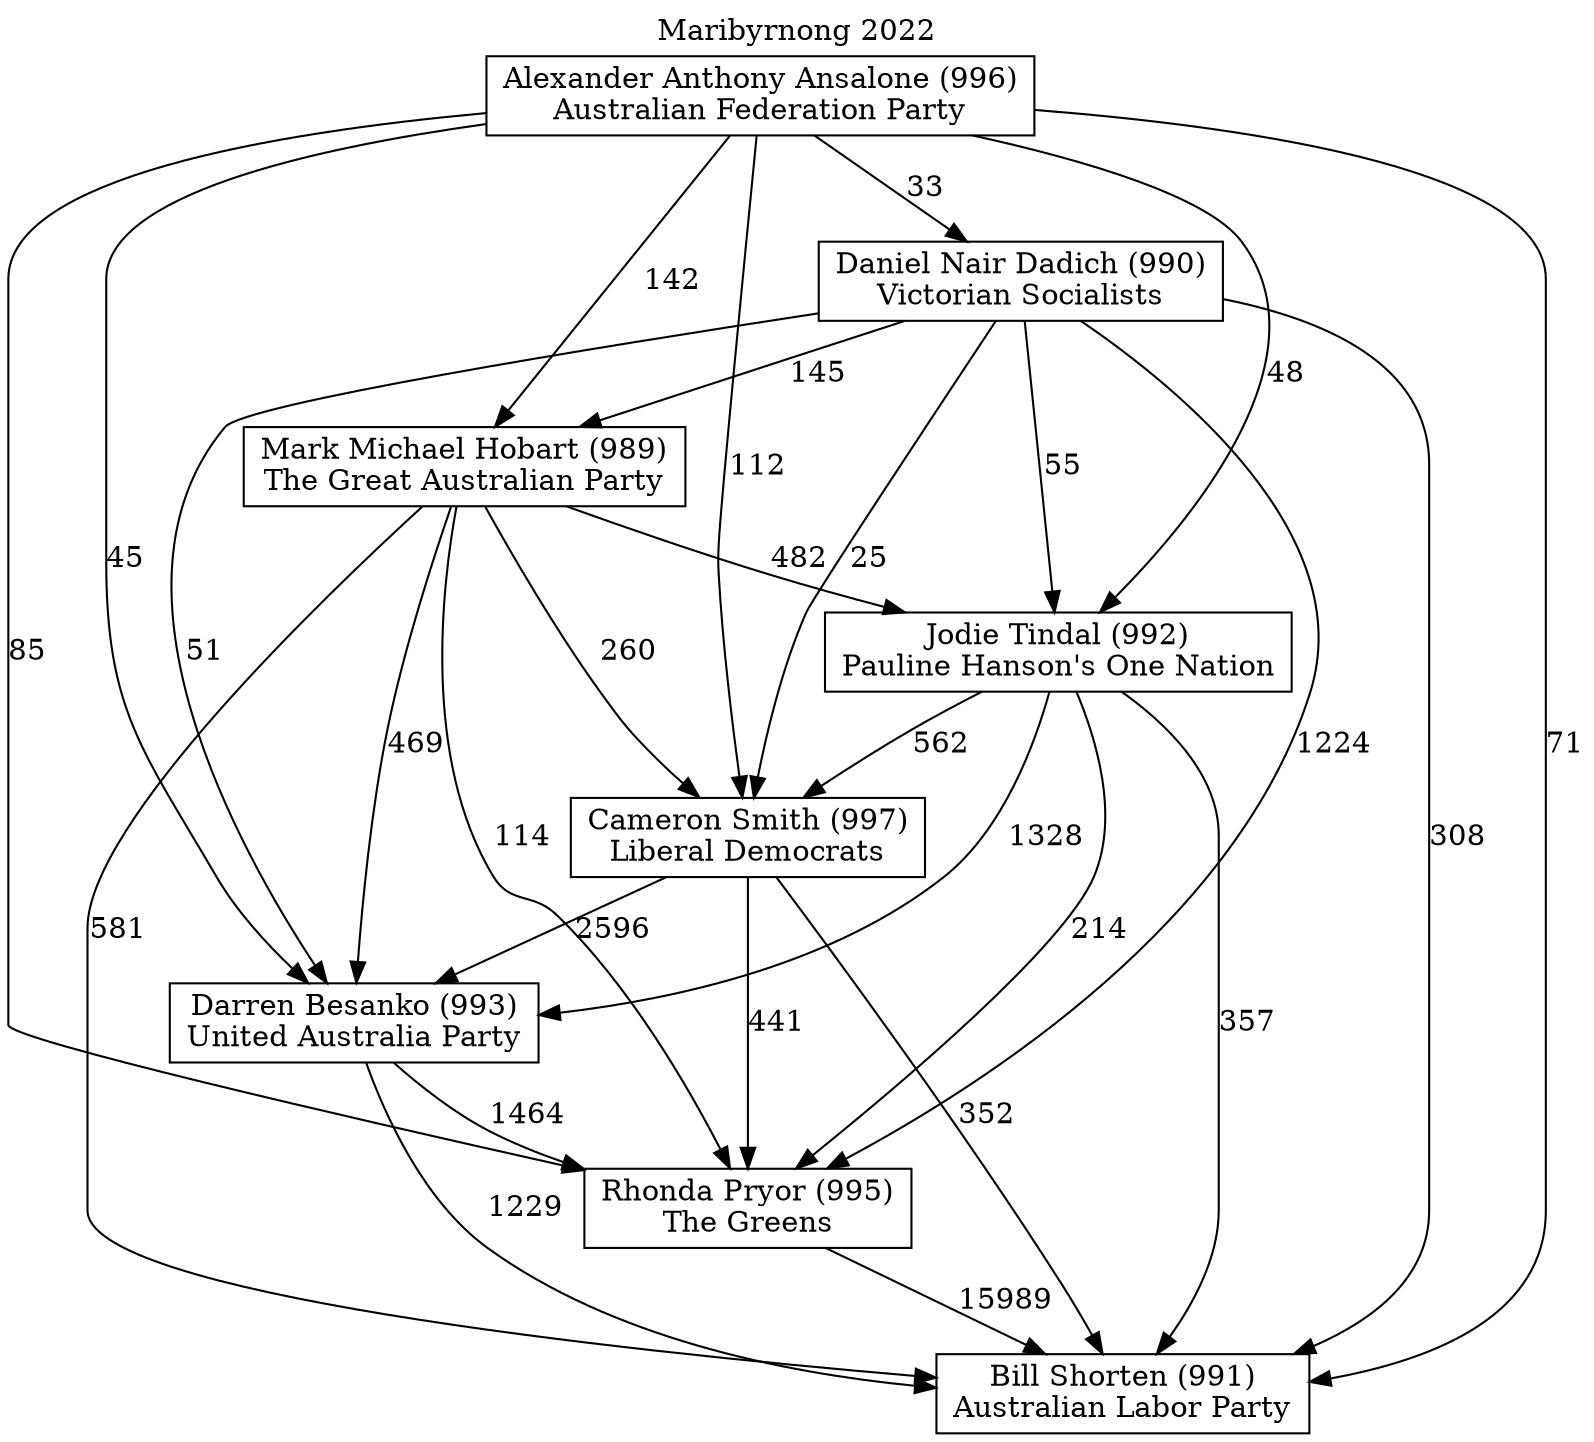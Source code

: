 // House preference flow
digraph "Bill Shorten (991)_Maribyrnong_2022" {
	graph [label="Maribyrnong 2022" labelloc=t mclimit=10]
	node [shape=box]
	"Darren Besanko (993)" [label="Darren Besanko (993)
United Australia Party"]
	"Cameron Smith (997)" [label="Cameron Smith (997)
Liberal Democrats"]
	"Alexander Anthony Ansalone (996)" [label="Alexander Anthony Ansalone (996)
Australian Federation Party"]
	"Mark Michael Hobart (989)" [label="Mark Michael Hobart (989)
The Great Australian Party"]
	"Rhonda Pryor (995)" [label="Rhonda Pryor (995)
The Greens"]
	"Jodie Tindal (992)" [label="Jodie Tindal (992)
Pauline Hanson's One Nation"]
	"Daniel Nair Dadich (990)" [label="Daniel Nair Dadich (990)
Victorian Socialists"]
	"Bill Shorten (991)" [label="Bill Shorten (991)
Australian Labor Party"]
	"Daniel Nair Dadich (990)" -> "Mark Michael Hobart (989)" [label=145]
	"Jodie Tindal (992)" -> "Cameron Smith (997)" [label=562]
	"Cameron Smith (997)" -> "Bill Shorten (991)" [label=352]
	"Jodie Tindal (992)" -> "Darren Besanko (993)" [label=1328]
	"Daniel Nair Dadich (990)" -> "Darren Besanko (993)" [label=51]
	"Cameron Smith (997)" -> "Rhonda Pryor (995)" [label=441]
	"Daniel Nair Dadich (990)" -> "Rhonda Pryor (995)" [label=1224]
	"Alexander Anthony Ansalone (996)" -> "Jodie Tindal (992)" [label=48]
	"Darren Besanko (993)" -> "Rhonda Pryor (995)" [label=1464]
	"Alexander Anthony Ansalone (996)" -> "Bill Shorten (991)" [label=71]
	"Alexander Anthony Ansalone (996)" -> "Mark Michael Hobart (989)" [label=142]
	"Rhonda Pryor (995)" -> "Bill Shorten (991)" [label=15989]
	"Alexander Anthony Ansalone (996)" -> "Darren Besanko (993)" [label=45]
	"Darren Besanko (993)" -> "Bill Shorten (991)" [label=1229]
	"Mark Michael Hobart (989)" -> "Bill Shorten (991)" [label=581]
	"Alexander Anthony Ansalone (996)" -> "Cameron Smith (997)" [label=112]
	"Daniel Nair Dadich (990)" -> "Bill Shorten (991)" [label=308]
	"Mark Michael Hobart (989)" -> "Darren Besanko (993)" [label=469]
	"Daniel Nair Dadich (990)" -> "Jodie Tindal (992)" [label=55]
	"Jodie Tindal (992)" -> "Bill Shorten (991)" [label=357]
	"Jodie Tindal (992)" -> "Rhonda Pryor (995)" [label=214]
	"Alexander Anthony Ansalone (996)" -> "Rhonda Pryor (995)" [label=85]
	"Mark Michael Hobart (989)" -> "Jodie Tindal (992)" [label=482]
	"Cameron Smith (997)" -> "Darren Besanko (993)" [label=2596]
	"Daniel Nair Dadich (990)" -> "Cameron Smith (997)" [label=25]
	"Mark Michael Hobart (989)" -> "Cameron Smith (997)" [label=260]
	"Alexander Anthony Ansalone (996)" -> "Daniel Nair Dadich (990)" [label=33]
	"Mark Michael Hobart (989)" -> "Rhonda Pryor (995)" [label=114]
}
